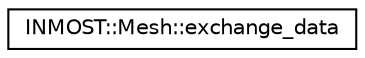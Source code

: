 digraph "Graphical Class Hierarchy"
{
  edge [fontname="Helvetica",fontsize="10",labelfontname="Helvetica",labelfontsize="10"];
  node [fontname="Helvetica",fontsize="10",shape=record];
  rankdir="LR";
  Node1 [label="INMOST::Mesh::exchange_data",height=0.2,width=0.4,color="black", fillcolor="white", style="filled",URL="$classINMOST_1_1Mesh_1_1exchange__data.html"];
}
